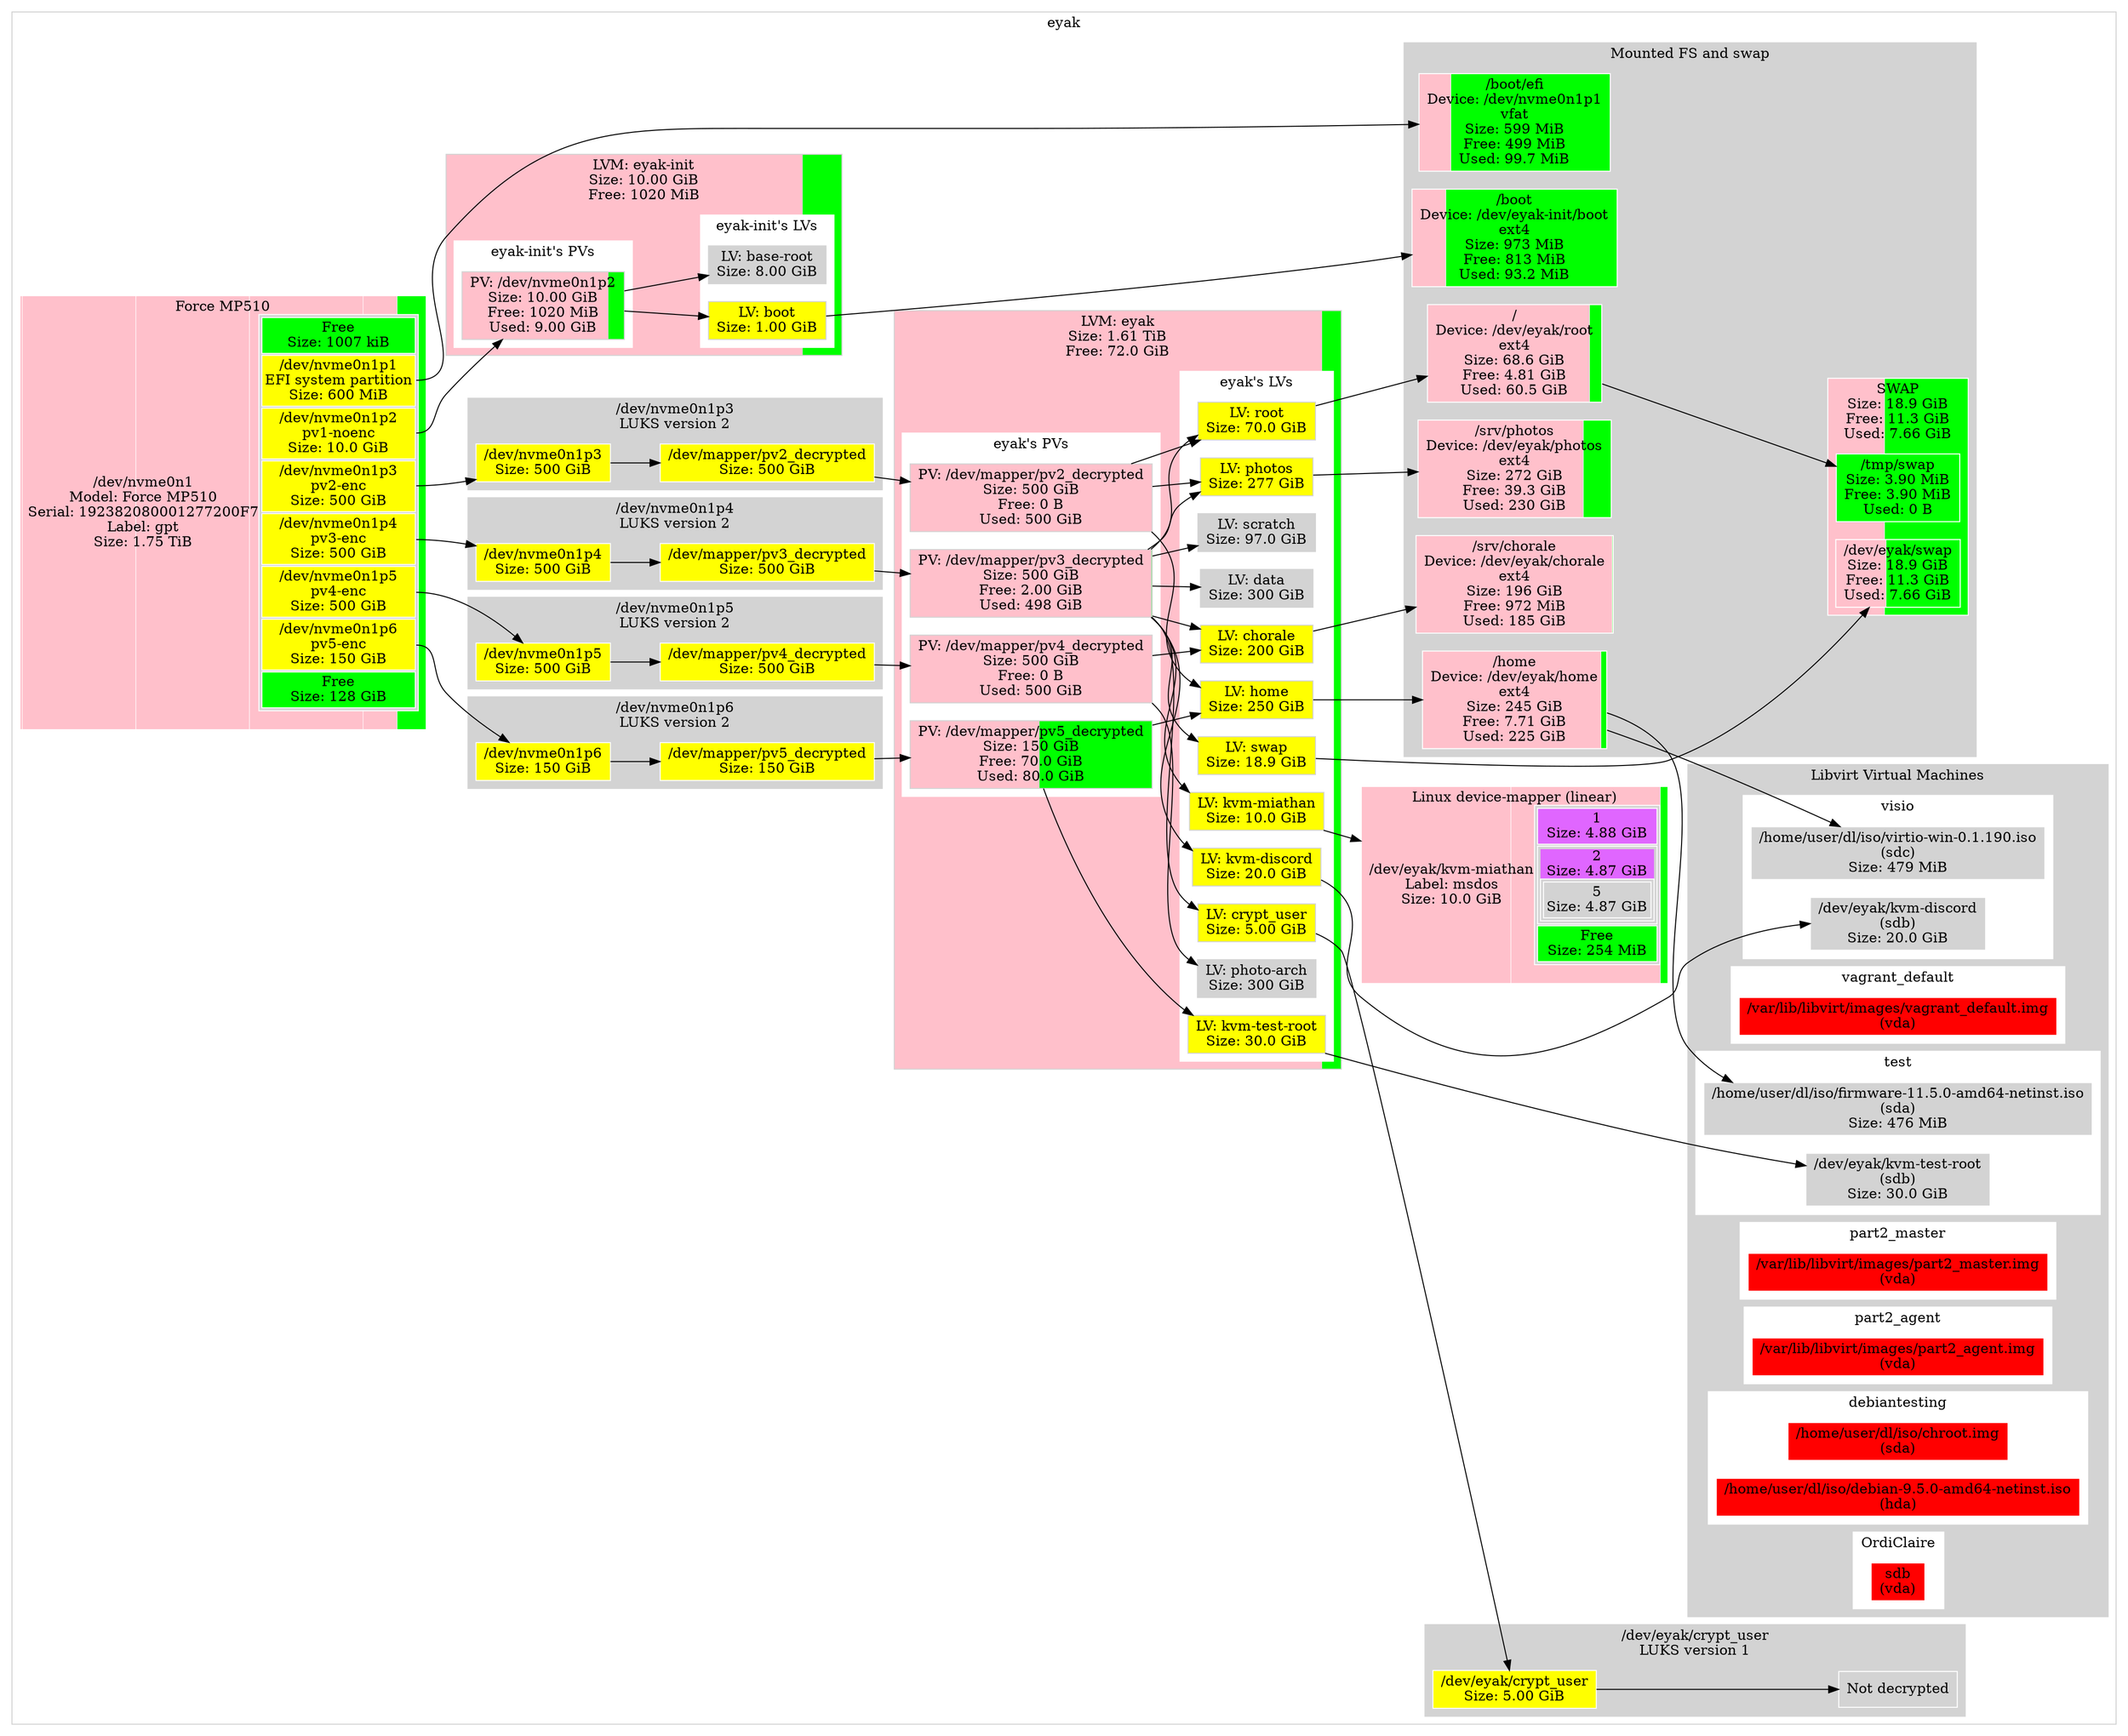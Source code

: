 digraph "eyak"{ // HEADER: MACHINE
	rankdir=LR; // HEADER: MACHINE
	subgraph "cluster_machine@eyak" {
		style=filled;
		color=lightgrey;
		fillcolor=white;
		node [style=filled,color=white,fillcolor=white,shape=rectangle];
			{ "machine@eyak|Partition::MSDOS@dm-10" [
				label=<<TABLE BORDER="0" CELLPADDING="0" CELLSPACING="0">
						<TR> <TD COLSPAN="2">Linux device-mapper (linear)</TD> </TR><TR><TD >/dev/eyak/kvm-miathan<BR/>Label: msdos<BR/>Size: 10.0 GiB</TD>    <TD BGCOLOR="lightgrey">
						<TABLE >
							<TR>
								<TD PORT="1" BGCOLOR="mediumorchid1">
								1<BR/>Size: 4.88 GiB
								</TD>
							</TR>
							<TR>
								<TD>
									<TABLE BORDER="0" CELLPADDING="0" CELLSPACING="0"><TR>
									<TD PORT="2" BGCOLOR="mediumorchid1">
									2<BR/>Size: 4.87 GiB
									</TD></TR><TR><TD>
									<TABLE >
										<TR>
											<TD PORT="5" BGCOLOR="lightgrey">
											5<BR/>Size: 4.87 GiB
											</TD>
										</TR>
									</TABLE>
									</TD></TR></TABLE>
								</TD>
							</TR>
							<TR>
								<TD bgcolor="green">
								Free<BR/>Size: 254 MiB
								</TD>
							</TR>
						</TABLE>
						</TD> </TR><TR> <TD COLSPAN="2"> </TD> </TR>
					</TABLE>
				>;
				// Style node
				color=white;
				fillcolor=lightgrey;
				shape="rectangle";
				style=striped;
				fillcolor="pink;0.487964:pink;0.487198:green;0.024832";
			]; }
			{ "machine@eyak|Partition::GPT@nvme0n1" [
				label=<<TABLE BORDER="0" CELLPADDING="0" CELLSPACING="0">
						<TR> <TD COLSPAN="2">Force MP510</TD> </TR><TR><TD >/dev/nvme0n1<BR/>Model: Force MP510<BR/>Serial: 192382080001277200F7<BR/>Label: gpt<BR/>Size: 1.75 TiB</TD>    <TD BGCOLOR="lightgrey">
						<TABLE >
							<TR>
								<TD bgcolor="green">
								Free<BR/>Size: 1007 kiB
								</TD>
							</TR>
							<TR>
								<TD PORT="1" BGCOLOR="yellow">
								/dev/nvme0n1p1<BR/>EFI system partition<BR/>Size: 600 MiB
								</TD>
							</TR>
							<TR>
								<TD PORT="2" BGCOLOR="yellow">
								/dev/nvme0n1p2<BR/>pv1-noenc<BR/>Size: 10.0 GiB
								</TD>
							</TR>
							<TR>
								<TD PORT="3" BGCOLOR="yellow">
								/dev/nvme0n1p3<BR/>pv2-enc<BR/>Size: 500 GiB
								</TD>
							</TR>
							<TR>
								<TD PORT="4" BGCOLOR="yellow">
								/dev/nvme0n1p4<BR/>pv3-enc<BR/>Size: 500 GiB
								</TD>
							</TR>
							<TR>
								<TD PORT="5" BGCOLOR="yellow">
								/dev/nvme0n1p5<BR/>pv4-enc<BR/>Size: 500 GiB
								</TD>
							</TR>
							<TR>
								<TD PORT="6" BGCOLOR="yellow">
								/dev/nvme0n1p6<BR/>pv5-enc<BR/>Size: 150 GiB
								</TD>
							</TR>
							<TR>
								<TD bgcolor="green">
								Free<BR/>Size: 128 GiB
								</TD>
							</TR>
						</TABLE>
						</TD> </TR><TR> <TD COLSPAN="2"> </TD> </TR>
					</TABLE>
				>;
				// Style node
				color=white;
				fillcolor=lightgrey;
				shape="rectangle";
				style=striped;
				fillcolor="green;0.000001:pink;0.000328:pink;0.005591:pink;0.279564:pink;0.279564:pink;0.279564:pink;0.083869:green;0.071518";
			]; }
			subgraph "cluster_machine@eyak|LVM::VG@eyak" {
				style=filled;
				color=lightgrey;
				fillcolor=lightgrey;
				node [style=filled,color=lightgrey,fillcolor=lightgrey,shape=rectangle];
				subgraph "cluster_machine@eyak|LVM::VG@eyak|::PVs" {
					color=white;
					fillcolor=white;
					{ "machine@eyak|LVM::VG@eyak|::PVs|::PV@dm-2" [
						label="PV: /dev/mapper/pv2_decrypted\nSize: 500 GiB\nFree: 0 B\nUsed: 500 GiB";
						style=striped;fillcolor="pink;1.000000.2:green"
					]; }
					{ "machine@eyak|LVM::VG@eyak|::PVs|::PV@dm-3" [
						label="PV: /dev/mapper/pv3_decrypted\nSize: 500 GiB\nFree: 2.00 GiB\nUsed: 498 GiB";
						style=striped;fillcolor="pink;0.996000.2:green"
					]; }
					{ "machine@eyak|LVM::VG@eyak|::PVs|::PV@dm-4" [
						label="PV: /dev/mapper/pv4_decrypted\nSize: 500 GiB\nFree: 0 B\nUsed: 500 GiB";
						style=striped;fillcolor="pink;1.000000.2:green"
					]; }
					{ "machine@eyak|LVM::VG@eyak|::PVs|::PV@dm-5" [
						label="PV: /dev/mapper/pv5_decrypted\nSize: 150 GiB\nFree: 70.0 GiB\nUsed: 80.0 GiB";
						style=striped;fillcolor="pink;0.533403.2:green"
					]; }
					label="eyak's PVs";
				}
				subgraph "cluster_machine@eyak|LVM::VG@eyak|::LVs" {
					color=white;
					fillcolor=white;
					{ "machine@eyak|LVM::VG@eyak|::LVs|::LV@chorale" [
						label="LV: chorale\nSize: 200 GiB";
						fillcolor="yellow"
					]; }
					{ "machine@eyak|LVM::VG@eyak|::LVs|::LV@crypt_user" [
						label="LV: crypt_user\nSize: 5.00 GiB";
						fillcolor="yellow"
					]; }
					{ "machine@eyak|LVM::VG@eyak|::LVs|::LV@data" [
						label="LV: data\nSize: 300 GiB";
						fillcolor="lightgrey"
					]; }
					{ "machine@eyak|LVM::VG@eyak|::LVs|::LV@home" [
						label="LV: home\nSize: 250 GiB";
						fillcolor="yellow"
					]; }
					{ "machine@eyak|LVM::VG@eyak|::LVs|::LV@kvm-discord" [
						label="LV: kvm-discord\nSize: 20.0 GiB";
						fillcolor="yellow"
					]; }
					{ "machine@eyak|LVM::VG@eyak|::LVs|::LV@kvm-miathan" [
						label="LV: kvm-miathan\nSize: 10.0 GiB";
						fillcolor="yellow"
					]; }
					{ "machine@eyak|LVM::VG@eyak|::LVs|::LV@kvm-test-root" [
						label="LV: kvm-test-root\nSize: 30.0 GiB";
						fillcolor="yellow"
					]; }
					{ "machine@eyak|LVM::VG@eyak|::LVs|::LV@photo-arch" [
						label="LV: photo-arch\nSize: 300 GiB";
						fillcolor="lightgrey"
					]; }
					{ "machine@eyak|LVM::VG@eyak|::LVs|::LV@photos" [
						label="LV: photos\nSize: 277 GiB";
						fillcolor="yellow"
					]; }
					{ "machine@eyak|LVM::VG@eyak|::LVs|::LV@root" [
						label="LV: root\nSize: 70.0 GiB";
						fillcolor="yellow"
					]; }
					{ "machine@eyak|LVM::VG@eyak|::LVs|::LV@scratch" [
						label="LV: scratch\nSize: 97.0 GiB";
						fillcolor="lightgrey"
					]; }
					{ "machine@eyak|LVM::VG@eyak|::LVs|::LV@swap" [
						label="LV: swap\nSize: 18.9 GiB";
						fillcolor="yellow"
					]; }
					label="eyak's LVs";
				}
				label="LVM: eyak\nSize: 1.61 TiB\nFree: 72.0 GiB";
				style=striped;fillcolor="pink;0.956373.2:green"
			}
			subgraph "cluster_machine@eyak|LVM::VG@eyak-init" {
				style=filled;
				color=lightgrey;
				fillcolor=lightgrey;
				node [style=filled,color=lightgrey,fillcolor=lightgrey,shape=rectangle];
				subgraph "cluster_machine@eyak|LVM::VG@eyak-init|::PVs" {
					color=white;
					fillcolor=white;
					{ "machine@eyak|LVM::VG@eyak-init|::PVs|::PV@nvme0n1p2" [
						label="PV: /dev/nvme0n1p2\nSize: 10.00 GiB\nFree: 1020 MiB\nUsed: 9.00 GiB";
						style=striped;fillcolor="pink;0.900352.2:green"
					]; }
					label="eyak-init's PVs";
				}
				subgraph "cluster_machine@eyak|LVM::VG@eyak-init|::LVs" {
					color=white;
					fillcolor=white;
					{ "machine@eyak|LVM::VG@eyak-init|::LVs|::LV@base-root" [
						label="LV: base-root\nSize: 8.00 GiB";
						fillcolor="lightgrey"
					]; }
					{ "machine@eyak|LVM::VG@eyak-init|::LVs|::LV@boot" [
						label="LV: boot\nSize: 1.00 GiB";
						fillcolor="yellow"
					]; }
					label="eyak-init's LVs";
				}
				label="LVM: eyak-init\nSize: 10.00 GiB\nFree: 1020 MiB";
				style=striped;fillcolor="pink;0.900352.2:green"
			}
			subgraph "cluster_machine@eyak|LUKS@dm-9" {
				style=filled;
				color=lightgrey;
				fillcolor=lightgrey;
				node [style=filled,color=white,fillcolor=lightgrey,shape=rectangle];
				{ "machine@eyak|LUKS@dm-9|::Encrypted@dm-9" [
					label="/dev/eyak/crypt_user\nSize: 5.00 GiB";
					fillcolor="yellow"
				]; }
				{ "machine@eyak|LUKS@dm-9|::Decrypted::None@LUKS@dm-9@@" [
					label="Not decrypted";
				]; }
				label="/dev/eyak/crypt_user\nLUKS version 1";
			}
			subgraph "cluster_machine@eyak|LUKS@nvme0n1p3" {
				style=filled;
				color=lightgrey;
				fillcolor=lightgrey;
				node [style=filled,color=white,fillcolor=lightgrey,shape=rectangle];
				{ "machine@eyak|LUKS@nvme0n1p3|::Encrypted@nvme0n1p3" [
					label="/dev/nvme0n1p3\nSize: 500 GiB";
					fillcolor="yellow"
				]; }
				{ "machine@eyak|LUKS@nvme0n1p3|::Decrypted::Present@dm-2" [
					label="/dev/mapper/pv2_decrypted\nSize: 500 GiB";
					fillcolor="yellow"
				]; }
				label="/dev/nvme0n1p3\nLUKS version 2";
			}
			subgraph "cluster_machine@eyak|LUKS@nvme0n1p4" {
				style=filled;
				color=lightgrey;
				fillcolor=lightgrey;
				node [style=filled,color=white,fillcolor=lightgrey,shape=rectangle];
				{ "machine@eyak|LUKS@nvme0n1p4|::Encrypted@nvme0n1p4" [
					label="/dev/nvme0n1p4\nSize: 500 GiB";
					fillcolor="yellow"
				]; }
				{ "machine@eyak|LUKS@nvme0n1p4|::Decrypted::Present@dm-3" [
					label="/dev/mapper/pv3_decrypted\nSize: 500 GiB";
					fillcolor="yellow"
				]; }
				label="/dev/nvme0n1p4\nLUKS version 2";
			}
			subgraph "cluster_machine@eyak|LUKS@nvme0n1p5" {
				style=filled;
				color=lightgrey;
				fillcolor=lightgrey;
				node [style=filled,color=white,fillcolor=lightgrey,shape=rectangle];
				{ "machine@eyak|LUKS@nvme0n1p5|::Encrypted@nvme0n1p5" [
					label="/dev/nvme0n1p5\nSize: 500 GiB";
					fillcolor="yellow"
				]; }
				{ "machine@eyak|LUKS@nvme0n1p5|::Decrypted::Present@dm-4" [
					label="/dev/mapper/pv4_decrypted\nSize: 500 GiB";
					fillcolor="yellow"
				]; }
				label="/dev/nvme0n1p5\nLUKS version 2";
			}
			subgraph "cluster_machine@eyak|LUKS@nvme0n1p6" {
				style=filled;
				color=lightgrey;
				fillcolor=lightgrey;
				node [style=filled,color=white,fillcolor=lightgrey,shape=rectangle];
				{ "machine@eyak|LUKS@nvme0n1p6|::Encrypted@nvme0n1p6" [
					label="/dev/nvme0n1p6\nSize: 150 GiB";
					fillcolor="yellow"
				]; }
				{ "machine@eyak|LUKS@nvme0n1p6|::Decrypted::Present@dm-5" [
					label="/dev/mapper/pv5_decrypted\nSize: 150 GiB";
					fillcolor="yellow"
				]; }
				label="/dev/nvme0n1p6\nLUKS version 2";
			}
			subgraph "cluster_machine@eyak|FS" {
				style=filled;
				color=lightgrey;
				fillcolor=lightgrey;
				node [style=filled,color=white,fillcolor=lightgrey,shape=rectangle];
				{ "machine@eyak|FS|::FS@/boot" [
					label="/boot\nDevice: /dev/eyak-init/boot\next4\nSize: 973 MiB\nFree: 813 MiB\nUsed: 93.2 MiB";
					style=striped;fillcolor="pink;0.164815.2:green"
				]; }
				{ "machine@eyak|FS|::FS@/srv/chorale" [
					label="/srv/chorale\nDevice: /dev/eyak/chorale\next4\nSize: 196 GiB\nFree: 972 MiB\nUsed: 185 GiB";
					style=striped;fillcolor="pink;0.995151.2:green"
				]; }
				{ "machine@eyak|FS|::FS@/home" [
					label="/home\nDevice: /dev/eyak/home\next4\nSize: 245 GiB\nFree: 7.71 GiB\nUsed: 225 GiB";
					style=striped;fillcolor="pink;0.968521.2:green"
				]; }
				{ "machine@eyak|FS|::FS@/srv/photos" [
					label="/srv/photos\nDevice: /dev/eyak/photos\next4\nSize: 272 GiB\nFree: 39.3 GiB\nUsed: 230 GiB";
					style=striped;fillcolor="pink;0.855773.2:green"
				]; }
				{ "machine@eyak|FS|::FS@/" [
					label="/\nDevice: /dev/eyak/root\next4\nSize: 68.6 GiB\nFree: 4.81 GiB\nUsed: 60.5 GiB";
					style=striped;fillcolor="pink;0.929891.2:green"
				]; }
				{ "machine@eyak|FS|::FS@/boot/efi" [
					label="/boot/efi\nDevice: /dev/nvme0n1p1\nvfat\nSize: 599 MiB\nFree: 499 MiB\nUsed: 99.7 MiB";
					style=striped;fillcolor="pink;0.166554.2:green"
				]; }
				subgraph "cluster_machine@eyak|FS|::AllSWAP@@FS@SWAP" {
					style=filled;
					color=white
					fillcolor=lightgrey;
					node [style=filled,color=white,fillcolor=lightgrey,shape=rectangle];
					{ "machine@eyak|FS|::AllSWAP@@FS@SWAP|FS::SWAP::Partition@dm-16" [
						label="/dev/eyak/swap\nSize: 18.9 GiB\nFree: 11.3 GiB\nUsed: 7.66 GiB";
						style=striped;fillcolor="pink;0.404289.2:green"
					]; }
					{ "machine@eyak|FS|::AllSWAP@@FS@SWAP|FS::SWAP::File@/tmp/swap" [
						label="/tmp/swap\nSize: 3.90 MiB\nFree: 3.90 MiB\nUsed: 0 B";
						style=striped;fillcolor="green"
					]; }
					label="SWAP\nSize: 18.9 GiB\nFree: 11.3 GiB\nUsed: 7.66 GiB";
					style=striped;fillcolor="pink;0.404207.2:green"
				}
				label="Mounted FS and swap";
			}
			subgraph "cluster_machine@eyak|Libvirt" {
				style=filled;
				color=lightgrey;
				fillcolor=lightgrey;
				node [style=filled,color=white,fillcolor=lightgrey,shape=rectangle];
				subgraph "cluster_machine@eyak|Libvirt|::VM@visio" {
					color=white;
					fillcolor=white;
					{ "machine@eyak|Libvirt|::VM@visio|::Block@sdb" [
						label="/dev/eyak/kvm-discord\n(sdb)\nSize: 20.0 GiB";
					]; }
					{ "machine@eyak|Libvirt|::VM@visio|::Block@sdc" [
						label="/home/user/dl/iso/virtio-win-0.1.190.iso\n(sdc)\nSize: 479 MiB";
					]; }
					label="visio";
				}
				subgraph "cluster_machine@eyak|Libvirt|::VM@vagrant_default" {
					color=white;
					fillcolor=white;
					{ "machine@eyak|Libvirt|::VM@vagrant_default|::Block@vda" [
						label="/var/lib/libvirt/images/vagrant_default.img\n(vda)";
						fillcolor=red
					]; }
					label="vagrant_default";
				}
				subgraph "cluster_machine@eyak|Libvirt|::VM@test" {
					color=white;
					fillcolor=white;
					{ "machine@eyak|Libvirt|::VM@test|::Block@sdb" [
						label="/dev/eyak/kvm-test-root\n(sdb)\nSize: 30.0 GiB";
					]; }
					{ "machine@eyak|Libvirt|::VM@test|::Block@sda" [
						label="/home/user/dl/iso/firmware-11.5.0-amd64-netinst.iso\n(sda)\nSize: 476 MiB";
					]; }
					label="test";
				}
				subgraph "cluster_machine@eyak|Libvirt|::VM@part2_master" {
					color=white;
					fillcolor=white;
					{ "machine@eyak|Libvirt|::VM@part2_master|::Block@vda" [
						label="/var/lib/libvirt/images/part2_master.img\n(vda)";
						fillcolor=red
					]; }
					label="part2_master";
				}
				subgraph "cluster_machine@eyak|Libvirt|::VM@part2_agent" {
					color=white;
					fillcolor=white;
					{ "machine@eyak|Libvirt|::VM@part2_agent|::Block@vda" [
						label="/var/lib/libvirt/images/part2_agent.img\n(vda)";
						fillcolor=red
					]; }
					label="part2_agent";
				}
				subgraph "cluster_machine@eyak|Libvirt|::VM@debiantesting" {
					color=white;
					fillcolor=white;
					{ "machine@eyak|Libvirt|::VM@debiantesting|::Block@sda" [
						label="/home/user/dl/iso/chroot.img\n(sda)";
						fillcolor=red
					]; }
					{ "machine@eyak|Libvirt|::VM@debiantesting|::Block@hda" [
						label="/home/user/dl/iso/debian-9.5.0-amd64-netinst.iso\n(hda)";
						fillcolor=red
					]; }
					label="debiantesting";
				}
				subgraph "cluster_machine@eyak|Libvirt|::VM@arm-aramis" {
					color=white;
					fillcolor=white;
					label="arm-aramis";
				}
				subgraph "cluster_machine@eyak|Libvirt|::VM@OrdiClaire" {
					color=white;
					fillcolor=white;
					{ "machine@eyak|Libvirt|::VM@OrdiClaire|::Block@vda" [
						label="sdb\n(vda)";
						fillcolor=red
					]; }
					label="OrdiClaire";
				}
				label="Libvirt Virtual Machines";
			}
			// Links from LVM VG: LVM::VG@eyak
			"machine@eyak|LVM::VG@eyak|::PVs|::PV@dm-4" -> "machine@eyak|LVM::VG@eyak|::LVs|::LV@chorale"
			"machine@eyak|LVM::VG@eyak|::PVs|::PV@dm-3" -> "machine@eyak|LVM::VG@eyak|::LVs|::LV@chorale"
			"machine@eyak|LVM::VG@eyak|::PVs|::PV@dm-3" -> "machine@eyak|LVM::VG@eyak|::LVs|::LV@crypt_user"
			"machine@eyak|LVM::VG@eyak|::PVs|::PV@dm-3" -> "machine@eyak|LVM::VG@eyak|::LVs|::LV@data"
			"machine@eyak|LVM::VG@eyak|::PVs|::PV@dm-2" -> "machine@eyak|LVM::VG@eyak|::LVs|::LV@home"
			"machine@eyak|LVM::VG@eyak|::PVs|::PV@dm-5" -> "machine@eyak|LVM::VG@eyak|::LVs|::LV@home"
			"machine@eyak|LVM::VG@eyak|::PVs|::PV@dm-3" -> "machine@eyak|LVM::VG@eyak|::LVs|::LV@kvm-discord"
			"machine@eyak|LVM::VG@eyak|::PVs|::PV@dm-3" -> "machine@eyak|LVM::VG@eyak|::LVs|::LV@kvm-miathan"
			"machine@eyak|LVM::VG@eyak|::PVs|::PV@dm-5" -> "machine@eyak|LVM::VG@eyak|::LVs|::LV@kvm-test-root"
			"machine@eyak|LVM::VG@eyak|::PVs|::PV@dm-4" -> "machine@eyak|LVM::VG@eyak|::LVs|::LV@photo-arch"
			"machine@eyak|LVM::VG@eyak|::PVs|::PV@dm-2" -> "machine@eyak|LVM::VG@eyak|::LVs|::LV@photos"
			"machine@eyak|LVM::VG@eyak|::PVs|::PV@dm-3" -> "machine@eyak|LVM::VG@eyak|::LVs|::LV@photos"
			"machine@eyak|LVM::VG@eyak|::PVs|::PV@dm-2" -> "machine@eyak|LVM::VG@eyak|::LVs|::LV@root"
			"machine@eyak|LVM::VG@eyak|::PVs|::PV@dm-3" -> "machine@eyak|LVM::VG@eyak|::LVs|::LV@root"
			"machine@eyak|LVM::VG@eyak|::PVs|::PV@dm-3" -> "machine@eyak|LVM::VG@eyak|::LVs|::LV@scratch"
			"machine@eyak|LVM::VG@eyak|::PVs|::PV@dm-3" -> "machine@eyak|LVM::VG@eyak|::LVs|::LV@swap"
			// Links from LVM VG: LVM::VG@eyak-init
			"machine@eyak|LVM::VG@eyak-init|::PVs|::PV@nvme0n1p2" -> "machine@eyak|LVM::VG@eyak-init|::LVs|::LV@base-root"
			"machine@eyak|LVM::VG@eyak-init|::PVs|::PV@nvme0n1p2" -> "machine@eyak|LVM::VG@eyak-init|::LVs|::LV@boot"
			// Links from LUKS: /dev/eyak/crypt_user
			"machine@eyak|LUKS@dm-9|::Encrypted@dm-9" -> "machine@eyak|LUKS@dm-9|::Decrypted::None@LUKS@dm-9@@"
			// Links from LUKS: /dev/nvme0n1p3
			"machine@eyak|LUKS@nvme0n1p3|::Encrypted@nvme0n1p3" -> "machine@eyak|LUKS@nvme0n1p3|::Decrypted::Present@dm-2"
			// Links from LUKS: /dev/nvme0n1p4
			"machine@eyak|LUKS@nvme0n1p4|::Encrypted@nvme0n1p4" -> "machine@eyak|LUKS@nvme0n1p4|::Decrypted::Present@dm-3"
			// Links from LUKS: /dev/nvme0n1p5
			"machine@eyak|LUKS@nvme0n1p5|::Encrypted@nvme0n1p5" -> "machine@eyak|LUKS@nvme0n1p5|::Decrypted::Present@dm-4"
			// Links from LUKS: /dev/nvme0n1p6
			"machine@eyak|LUKS@nvme0n1p6|::Encrypted@nvme0n1p6" -> "machine@eyak|LUKS@nvme0n1p6|::Decrypted::Present@dm-5"
			// Links from Libvirt::VM::Block@sdb
			// SOURCE LINK: visio 21474836480 (sdb) "machine@eyak|Libvirt|::VM@visio|::Block@sdb"
			// Links from Libvirt::VM::Block@sdc
			// SOURCE LINK: visio 501745664 (sdc) "machine@eyak|Libvirt|::VM@visio|::Block@sdc"
			// Links from Libvirt::VM::Block@vda
			// SOURCE LINK: vagrant_default 0 (vda) "machine@eyak|Libvirt|::VM@vagrant_default|::Block@vda"
			// Links from Libvirt::VM::Block@sdb
			// SOURCE LINK: test 32212254720 (sdb) "machine@eyak|Libvirt|::VM@test|::Block@sdb"
			// Links from Libvirt::VM::Block@sda
			// SOURCE LINK: test 499122176 (sda) "machine@eyak|Libvirt|::VM@test|::Block@sda"
			// Links from Libvirt::VM::Block@vda
			// SOURCE LINK: part2_master 0 (vda) "machine@eyak|Libvirt|::VM@part2_master|::Block@vda"
			// Links from Libvirt::VM::Block@vda
			// SOURCE LINK: part2_agent 0 (vda) "machine@eyak|Libvirt|::VM@part2_agent|::Block@vda"
			// Links from Libvirt::VM::Block@sda
			// SOURCE LINK: debiantesting 0 (sda) "machine@eyak|Libvirt|::VM@debiantesting|::Block@sda"
			// Links from Libvirt::VM::Block@hda
			// SOURCE LINK: debiantesting 0 (hda) "machine@eyak|Libvirt|::VM@debiantesting|::Block@hda"
			// Links from Libvirt::VM::Block@vda
			// SOURCE LINK: OrdiClaire 0 (vda) "machine@eyak|Libvirt|::VM@OrdiClaire|::Block@vda"
			// Links for Partition::MSDOS@dm-10
			"machine@eyak|LVM::VG@eyak|::LVs|::LV@kvm-miathan" -> "machine@eyak|Partition::MSDOS@dm-10"
			// Links for Partition::MSDOS@dm-10
			// Links for Partition::Table
			// Links for Partition::Table::Part::Data@1
			// Links for Partition::Table::Part::SubTable@2
			// Links for Partition::Table::Part::Data@5
			// Links for Partition::Table::Part::Free@_1
			// Links for Partition::GPT@nvme0n1
			// TARGET LINK: eyak 1920383410176 nvme0n1 "machine@eyak|Partition::GPT@nvme0n1"
			// Links for Partition::Table
			// Links for Partition::Table::Part::Free@_1
			// Links for Partition::Table::Part::Data@nvme0n1p1
			// Links for Partition::Table::Part::Data@nvme0n1p2
			// Links for Partition::Table::Part::Data@nvme0n1p3
			// Links for Partition::Table::Part::Data@nvme0n1p4
			// Links for Partition::Table::Part::Data@nvme0n1p5
			// Links for Partition::Table::Part::Data@nvme0n1p6
			// Links for Partition::Table::Part::Free@_2
			// Links for LVM VG: LVM::VG@eyak
			// Links for LVM::VG::PVs
			// Links for LVM::VG::PVs::PV@dm-2
			"machine@eyak|LUKS@nvme0n1p3|::Decrypted::Present@dm-2" -> "machine@eyak|LVM::VG@eyak|::PVs|::PV@dm-2"
			// Links for LVM::VG::PVs::PV@dm-2
			// Links for LVM::VG::PVs::PV@dm-3
			"machine@eyak|LUKS@nvme0n1p4|::Decrypted::Present@dm-3" -> "machine@eyak|LVM::VG@eyak|::PVs|::PV@dm-3"
			// Links for LVM::VG::PVs::PV@dm-3
			// Links for LVM::VG::PVs::PV@dm-4
			"machine@eyak|LUKS@nvme0n1p5|::Decrypted::Present@dm-4" -> "machine@eyak|LVM::VG@eyak|::PVs|::PV@dm-4"
			// Links for LVM::VG::PVs::PV@dm-4
			// Links for LVM::VG::PVs::PV@dm-5
			"machine@eyak|LUKS@nvme0n1p6|::Decrypted::Present@dm-5" -> "machine@eyak|LVM::VG@eyak|::PVs|::PV@dm-5"
			// Links for LVM::VG::PVs::PV@dm-5
			// Links for LVM::VG::LVs
			// Links for LVM::VG::LVs::LV@chorale
			// Links for LVM::VG::LVs::LV@crypt_user
			// Links for LVM::VG::LVs::LV@data
			// Links for LVM::VG::LVs::LV@home
			// Links for LVM::VG::LVs::LV@kvm-discord
			// Links for LVM::VG::LVs::LV@kvm-miathan
			// Links for LVM::VG::LVs::LV@kvm-test-root
			// Links for LVM::VG::LVs::LV@photo-arch
			// Links for LVM::VG::LVs::LV@photos
			// Links for LVM::VG::LVs::LV@root
			// Links for LVM::VG::LVs::LV@scratch
			// Links for LVM::VG::LVs::LV@swap
			// Links for LVM VG: LVM::VG@eyak-init
			// Links for LVM::VG::PVs
			// Links for LVM::VG::PVs::PV@nvme0n1p2
			"machine@eyak|Partition::GPT@nvme0n1":"2" -> "machine@eyak|LVM::VG@eyak-init|::PVs|::PV@nvme0n1p2"
			// Links for LVM::VG::PVs::PV@nvme0n1p2
			// Links for LVM::VG::LVs
			// Links for LVM::VG::LVs::LV@base-root
			// Links for LVM::VG::LVs::LV@boot
			// Links for LUKS: /dev/eyak/crypt_user
			// Links for LUKS::Encrypted@dm-9
			"machine@eyak|LVM::VG@eyak|::LVs|::LV@crypt_user" -> "machine@eyak|LUKS@dm-9|::Encrypted@dm-9"
			// Links for LUKS::Encrypted@dm-9
			// Links for LUKS::Decrypted::None@LUKS@dm-9@@
			// Links for LUKS: /dev/nvme0n1p3
			// Links for LUKS::Encrypted@nvme0n1p3
			"machine@eyak|Partition::GPT@nvme0n1":"3" -> "machine@eyak|LUKS@nvme0n1p3|::Encrypted@nvme0n1p3"
			// Links for LUKS::Encrypted@nvme0n1p3
			// Links for LUKS::Decrypted::Present@dm-2
			// Links for LUKS: /dev/nvme0n1p4
			// Links for LUKS::Encrypted@nvme0n1p4
			"machine@eyak|Partition::GPT@nvme0n1":"4" -> "machine@eyak|LUKS@nvme0n1p4|::Encrypted@nvme0n1p4"
			// Links for LUKS::Encrypted@nvme0n1p4
			// Links for LUKS::Decrypted::Present@dm-3
			// Links for LUKS: /dev/nvme0n1p5
			// Links for LUKS::Encrypted@nvme0n1p5
			"machine@eyak|Partition::GPT@nvme0n1":"5" -> "machine@eyak|LUKS@nvme0n1p5|::Encrypted@nvme0n1p5"
			// Links for LUKS::Encrypted@nvme0n1p5
			// Links for LUKS::Decrypted::Present@dm-4
			// Links for LUKS: /dev/nvme0n1p6
			// Links for LUKS::Encrypted@nvme0n1p6
			"machine@eyak|Partition::GPT@nvme0n1":"6" -> "machine@eyak|LUKS@nvme0n1p6|::Encrypted@nvme0n1p6"
			// Links for LUKS::Encrypted@nvme0n1p6
			// Links for LUKS::Decrypted::Present@dm-5
			// Links for FS
			// Links for FS::FS@/boot
			"machine@eyak|LVM::VG@eyak-init|::LVs|::LV@boot" -> "machine@eyak|FS|::FS@/boot"
			// Links for FS::FS@/boot
			// Links for FS::FS@/srv/chorale
			"machine@eyak|LVM::VG@eyak|::LVs|::LV@chorale" -> "machine@eyak|FS|::FS@/srv/chorale"
			// Links for FS::FS@/srv/chorale
			// Links for FS::FS@/home
			"machine@eyak|LVM::VG@eyak|::LVs|::LV@home" -> "machine@eyak|FS|::FS@/home"
			// Links for FS::FS@/home
			// Links for FS::FS@/srv/photos
			"machine@eyak|LVM::VG@eyak|::LVs|::LV@photos" -> "machine@eyak|FS|::FS@/srv/photos"
			// Links for FS::FS@/srv/photos
			// Links for FS::FS@/
			"machine@eyak|LVM::VG@eyak|::LVs|::LV@root" -> "machine@eyak|FS|::FS@/"
			// Links for FS::FS@/
			// Links for FS::FS@/boot/efi
			"machine@eyak|Partition::GPT@nvme0n1":"1" -> "machine@eyak|FS|::FS@/boot/efi"
			// Links for FS::FS@/boot/efi
			// Links for FS::AllSWAP@@FS@SWAP
			// Links for FS::SWAP::Partition@dm-16
			"machine@eyak|LVM::VG@eyak|::LVs|::LV@swap" -> "machine@eyak|FS|::AllSWAP@@FS@SWAP|FS::SWAP::Partition@dm-16"
			// Links for FS::SWAP::Partition@dm-16
			// Links for FS::SWAP::File@/tmp/swap
			"machine@eyak|FS|::FS@/" -> "machine@eyak|FS|::AllSWAP@@FS@SWAP|FS::SWAP::File@/tmp/swap"
			// Links for FS::SWAP::File@/tmp/swap
			// Links for Libvirt Virtual Machines
			// Links for Libvirt::VM@visio
			// Links for Libvirt::VM::Block@sdb
			"machine@eyak|LVM::VG@eyak|::LVs|::LV@kvm-discord" -> "machine@eyak|Libvirt|::VM@visio|::Block@sdb"
			// Links for Libvirt::VM::Block@sdb
			// Links for Libvirt::VM::Block@sdc
			"machine@eyak|FS|::FS@/home" -> "machine@eyak|Libvirt|::VM@visio|::Block@sdc"
			// Links for Libvirt::VM::Block@sdc
			// Links for Libvirt::VM@vagrant_default
			// Links for Libvirt::VM::Block@vda
			// Links for Libvirt::VM@test
			// Links for Libvirt::VM::Block@sdb
			"machine@eyak|LVM::VG@eyak|::LVs|::LV@kvm-test-root" -> "machine@eyak|Libvirt|::VM@test|::Block@sdb"
			// Links for Libvirt::VM::Block@sdb
			// Links for Libvirt::VM::Block@sda
			"machine@eyak|FS|::FS@/home" -> "machine@eyak|Libvirt|::VM@test|::Block@sda"
			// Links for Libvirt::VM::Block@sda
			// Links for Libvirt::VM@part2_master
			// Links for Libvirt::VM::Block@vda
			// Links for Libvirt::VM@part2_agent
			// Links for Libvirt::VM::Block@vda
			// Links for Libvirt::VM@debiantesting
			// Links for Libvirt::VM::Block@sda
			// Links for Libvirt::VM::Block@hda
			// Links for Libvirt::VM@arm-aramis
			// Links for Libvirt::VM@OrdiClaire
			// Links for Libvirt::VM::Block@vda
		label="eyak";
	}
} // FOOTER: MACHINE
